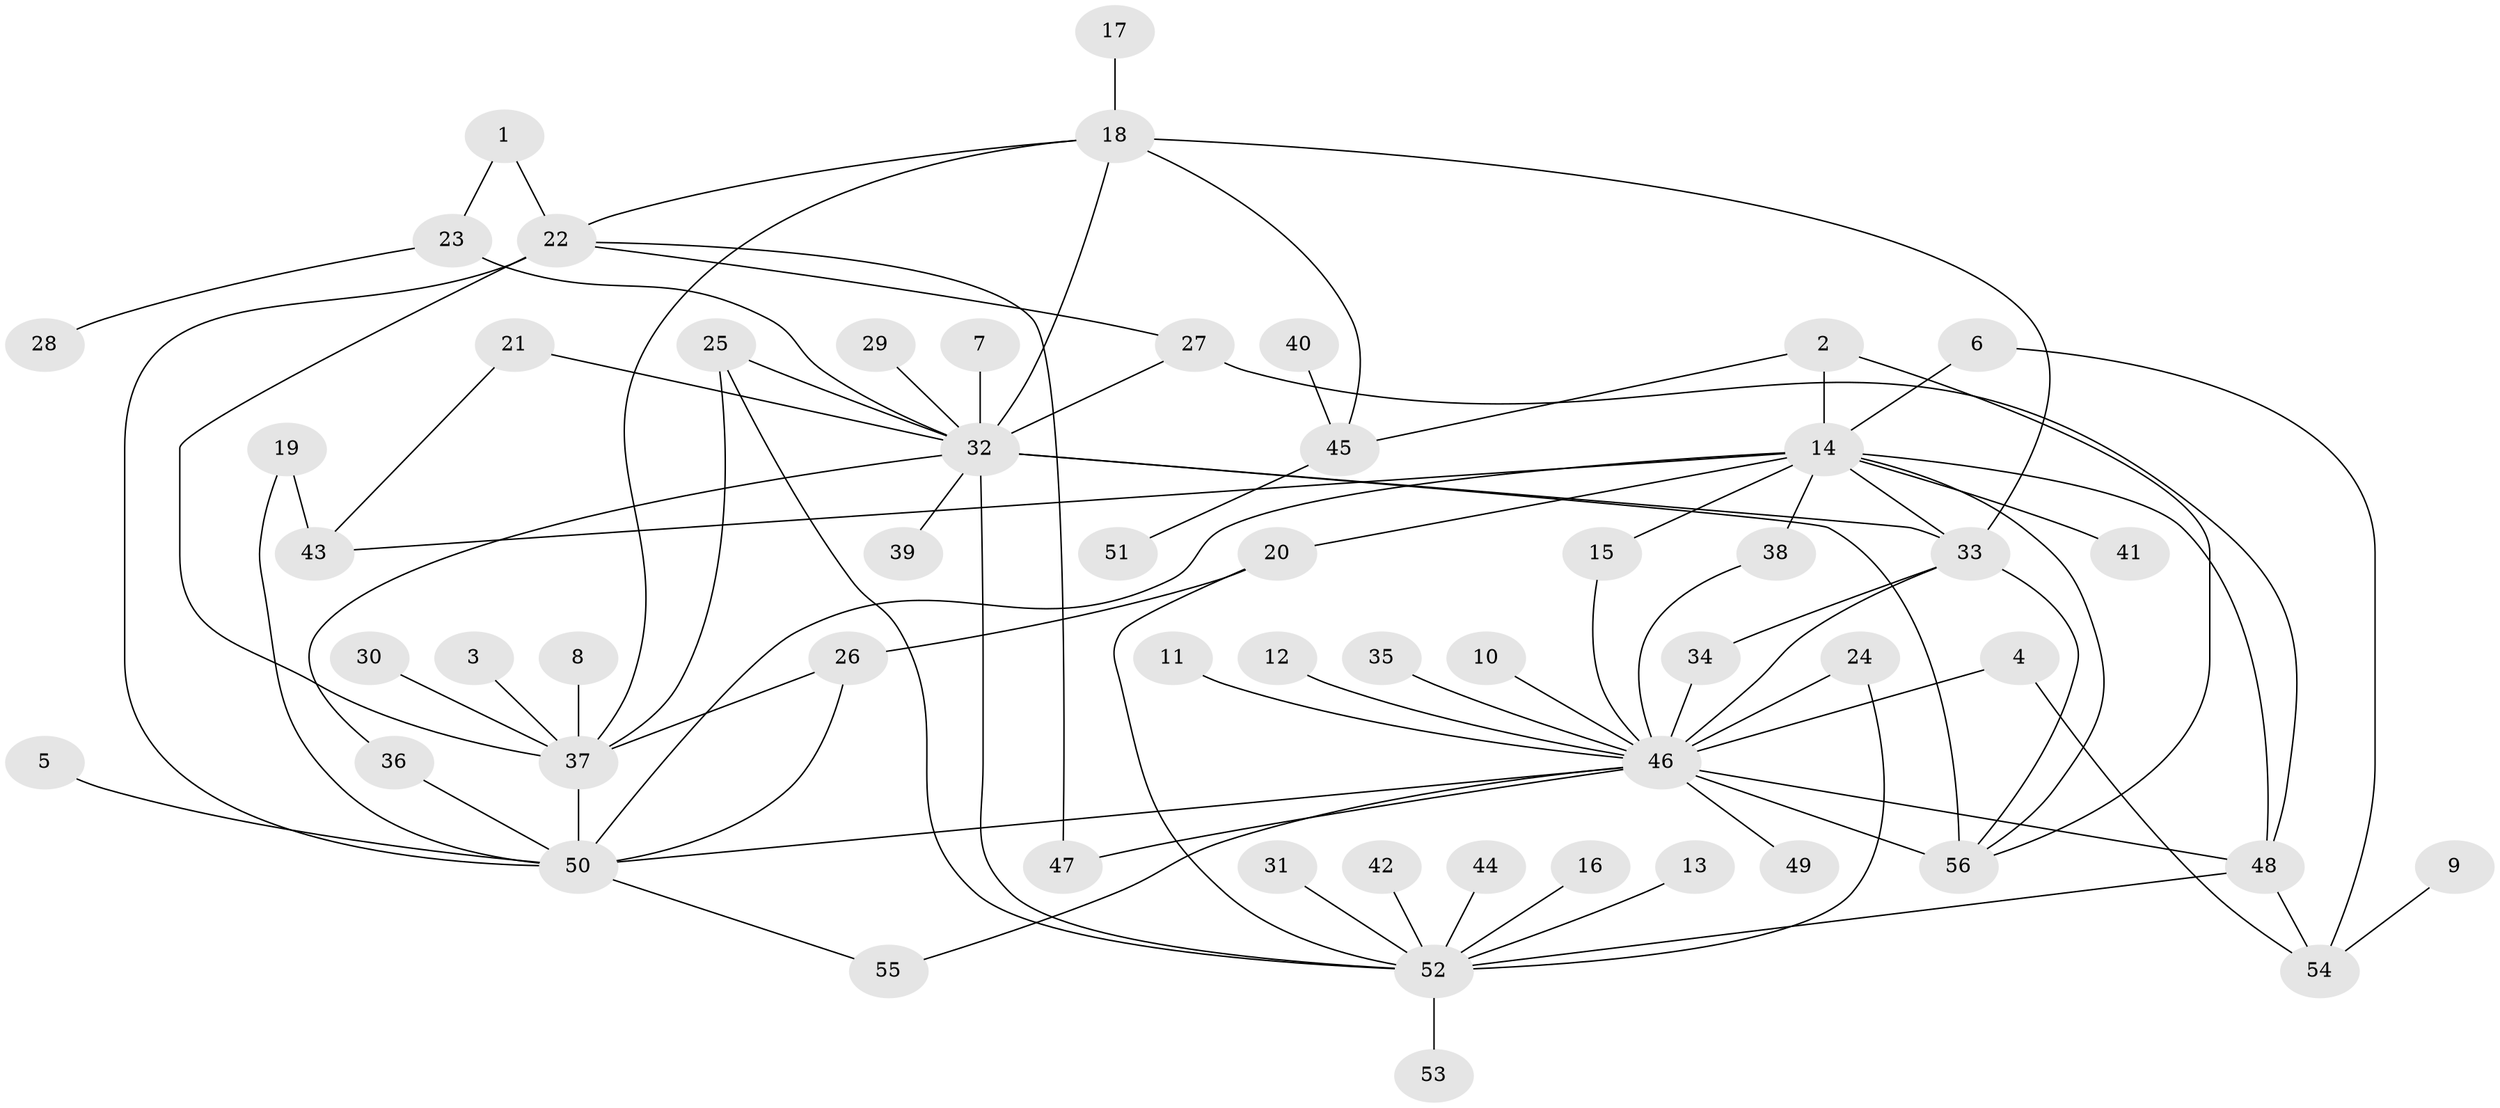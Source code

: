 // original degree distribution, {7: 0.009009009009009009, 13: 0.009009009009009009, 15: 0.018018018018018018, 6: 0.018018018018018018, 16: 0.009009009009009009, 3: 0.10810810810810811, 10: 0.009009009009009009, 4: 0.018018018018018018, 2: 0.26126126126126126, 1: 0.4954954954954955, 20: 0.009009009009009009, 9: 0.018018018018018018, 8: 0.009009009009009009, 5: 0.009009009009009009}
// Generated by graph-tools (version 1.1) at 2025/01/03/09/25 03:01:54]
// undirected, 56 vertices, 86 edges
graph export_dot {
graph [start="1"]
  node [color=gray90,style=filled];
  1;
  2;
  3;
  4;
  5;
  6;
  7;
  8;
  9;
  10;
  11;
  12;
  13;
  14;
  15;
  16;
  17;
  18;
  19;
  20;
  21;
  22;
  23;
  24;
  25;
  26;
  27;
  28;
  29;
  30;
  31;
  32;
  33;
  34;
  35;
  36;
  37;
  38;
  39;
  40;
  41;
  42;
  43;
  44;
  45;
  46;
  47;
  48;
  49;
  50;
  51;
  52;
  53;
  54;
  55;
  56;
  1 -- 22 [weight=1.0];
  1 -- 23 [weight=1.0];
  2 -- 14 [weight=1.0];
  2 -- 45 [weight=1.0];
  2 -- 56 [weight=1.0];
  3 -- 37 [weight=1.0];
  4 -- 46 [weight=1.0];
  4 -- 54 [weight=1.0];
  5 -- 50 [weight=1.0];
  6 -- 14 [weight=1.0];
  6 -- 54 [weight=1.0];
  7 -- 32 [weight=2.0];
  8 -- 37 [weight=1.0];
  9 -- 54 [weight=1.0];
  10 -- 46 [weight=1.0];
  11 -- 46 [weight=1.0];
  12 -- 46 [weight=1.0];
  13 -- 52 [weight=1.0];
  14 -- 15 [weight=1.0];
  14 -- 20 [weight=1.0];
  14 -- 33 [weight=1.0];
  14 -- 38 [weight=1.0];
  14 -- 41 [weight=1.0];
  14 -- 43 [weight=1.0];
  14 -- 48 [weight=1.0];
  14 -- 50 [weight=1.0];
  14 -- 56 [weight=1.0];
  15 -- 46 [weight=1.0];
  16 -- 52 [weight=1.0];
  17 -- 18 [weight=1.0];
  18 -- 22 [weight=1.0];
  18 -- 32 [weight=1.0];
  18 -- 33 [weight=1.0];
  18 -- 37 [weight=1.0];
  18 -- 45 [weight=1.0];
  19 -- 43 [weight=1.0];
  19 -- 50 [weight=1.0];
  20 -- 26 [weight=1.0];
  20 -- 52 [weight=1.0];
  21 -- 32 [weight=1.0];
  21 -- 43 [weight=1.0];
  22 -- 27 [weight=1.0];
  22 -- 37 [weight=1.0];
  22 -- 47 [weight=1.0];
  22 -- 50 [weight=1.0];
  23 -- 28 [weight=1.0];
  23 -- 32 [weight=1.0];
  24 -- 46 [weight=1.0];
  24 -- 52 [weight=1.0];
  25 -- 32 [weight=1.0];
  25 -- 37 [weight=1.0];
  25 -- 52 [weight=1.0];
  26 -- 37 [weight=1.0];
  26 -- 50 [weight=1.0];
  27 -- 32 [weight=1.0];
  27 -- 48 [weight=1.0];
  29 -- 32 [weight=1.0];
  30 -- 37 [weight=1.0];
  31 -- 52 [weight=1.0];
  32 -- 33 [weight=1.0];
  32 -- 36 [weight=1.0];
  32 -- 39 [weight=1.0];
  32 -- 52 [weight=1.0];
  32 -- 56 [weight=2.0];
  33 -- 34 [weight=1.0];
  33 -- 46 [weight=1.0];
  33 -- 56 [weight=1.0];
  34 -- 46 [weight=1.0];
  35 -- 46 [weight=1.0];
  36 -- 50 [weight=1.0];
  37 -- 50 [weight=1.0];
  38 -- 46 [weight=1.0];
  40 -- 45 [weight=1.0];
  42 -- 52 [weight=1.0];
  44 -- 52 [weight=1.0];
  45 -- 51 [weight=1.0];
  46 -- 47 [weight=1.0];
  46 -- 48 [weight=1.0];
  46 -- 49 [weight=1.0];
  46 -- 50 [weight=1.0];
  46 -- 55 [weight=1.0];
  46 -- 56 [weight=3.0];
  48 -- 52 [weight=1.0];
  48 -- 54 [weight=1.0];
  50 -- 55 [weight=1.0];
  52 -- 53 [weight=1.0];
}
